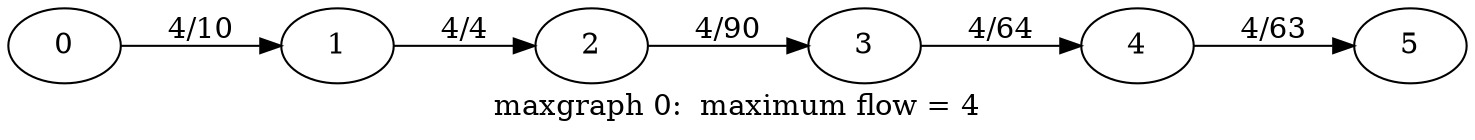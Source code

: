 digraph g{

rankdir = LR
0 -> 1 [label = " 4/10 "];
1 -> 2 [label = " 4/4 "];
2 -> 3 [label = " 4/90 "];
3 -> 4 [label = " 4/64 "];
4 -> 5 [label = " 4/63 "];

label = " maxgraph 0:  maximum flow = 4 "
}

